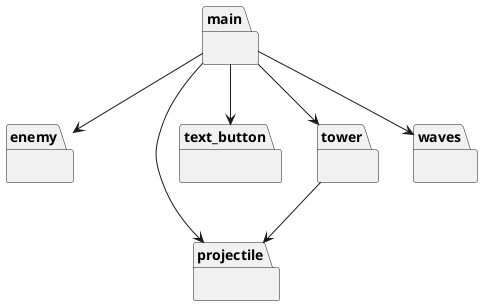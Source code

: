 @startuml packages
set namespaceSeparator none
package "enemy" as enemy {
}
package "main" as main {
}
package "projectile" as projectile {
}
package "text_button" as text_button {
}
package "tower" as tower {
}
package "waves" as waves {
}
main --> enemy
main --> projectile
main --> text_button
main --> tower
main --> waves
tower --> projectile
@enduml

